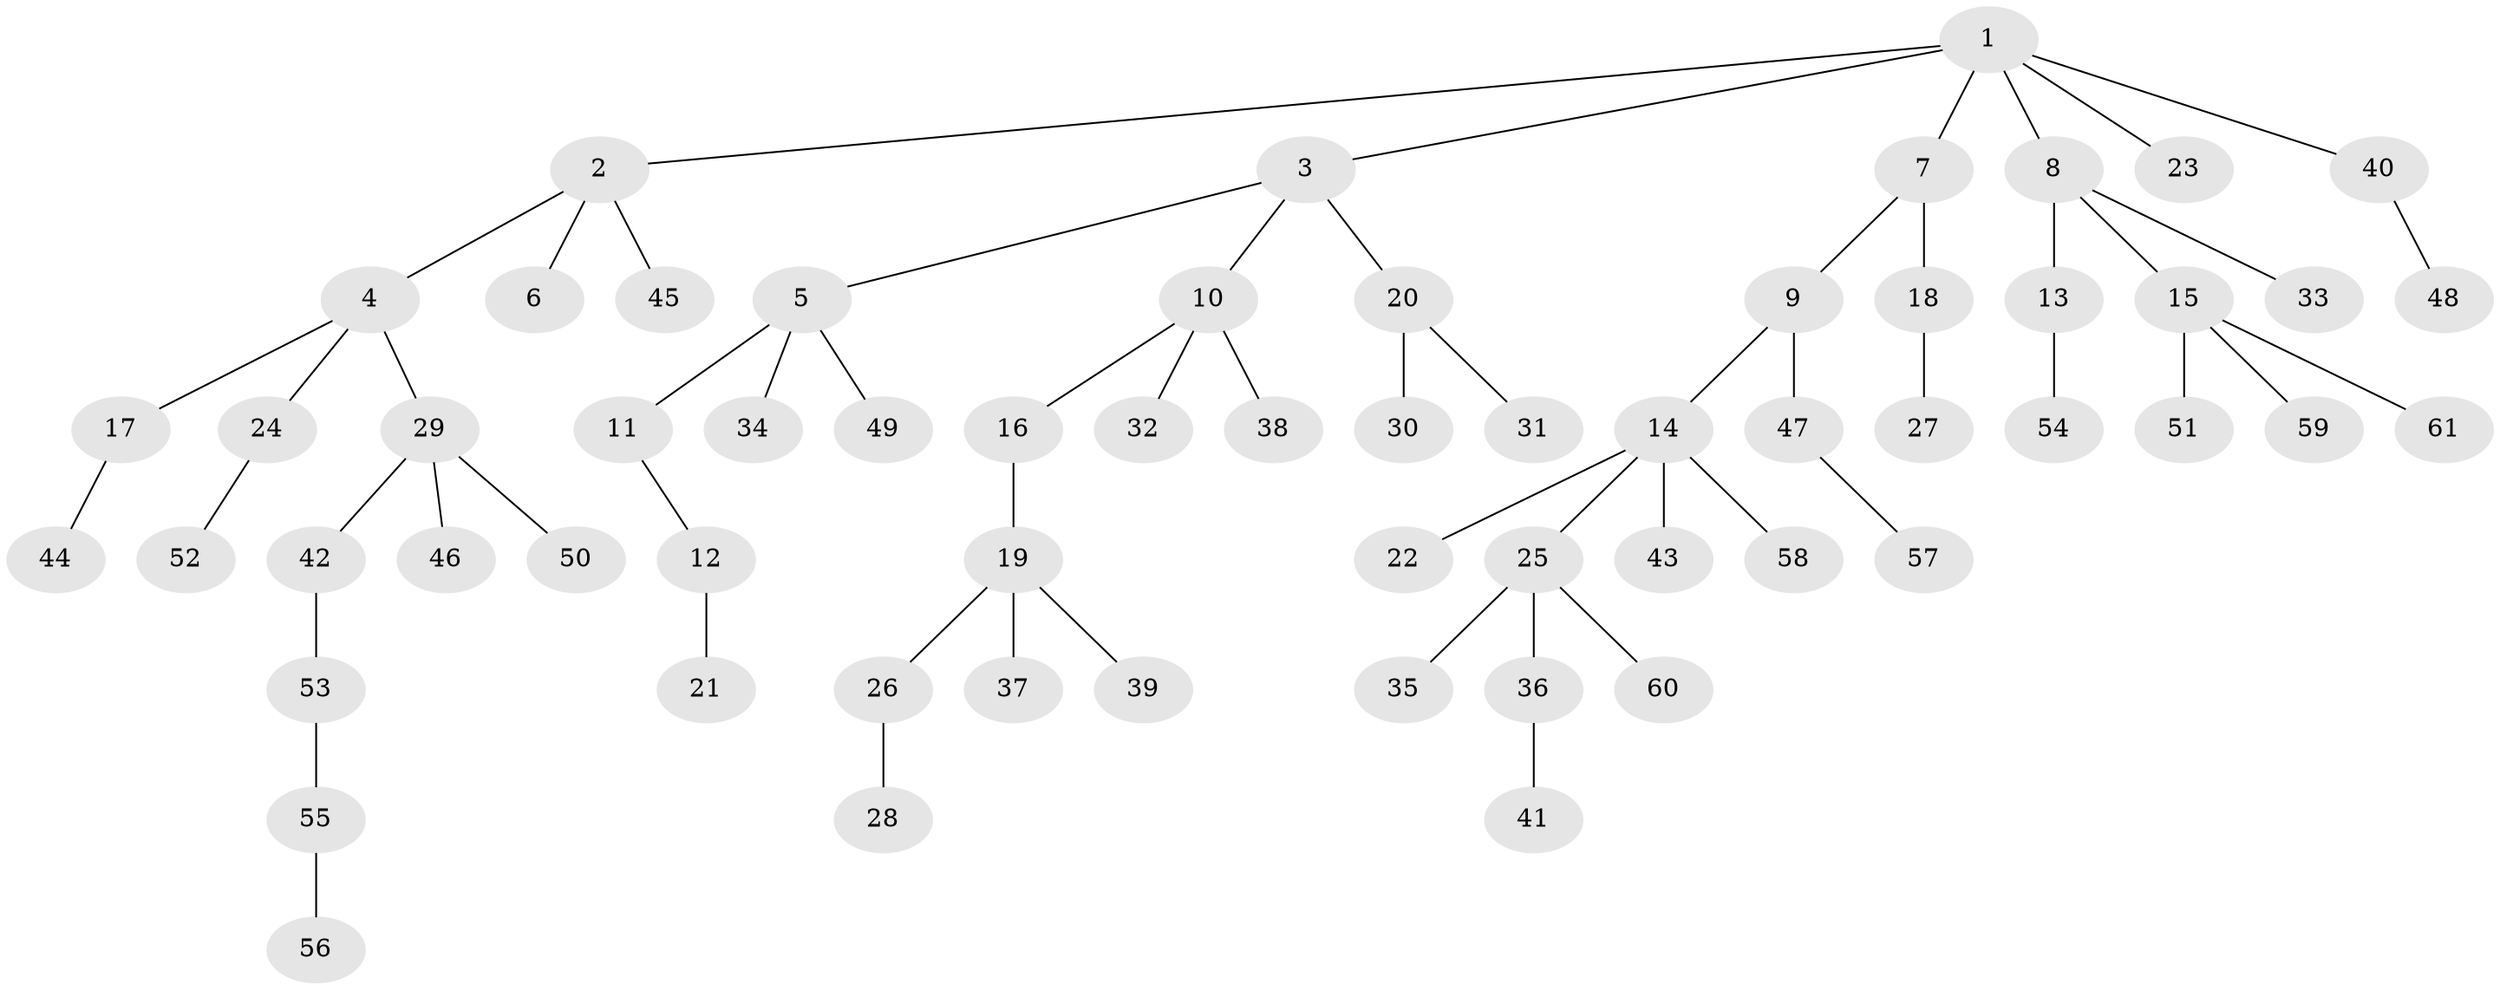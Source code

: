// Generated by graph-tools (version 1.1) at 2025/02/03/09/25 03:02:25]
// undirected, 61 vertices, 60 edges
graph export_dot {
graph [start="1"]
  node [color=gray90,style=filled];
  1;
  2;
  3;
  4;
  5;
  6;
  7;
  8;
  9;
  10;
  11;
  12;
  13;
  14;
  15;
  16;
  17;
  18;
  19;
  20;
  21;
  22;
  23;
  24;
  25;
  26;
  27;
  28;
  29;
  30;
  31;
  32;
  33;
  34;
  35;
  36;
  37;
  38;
  39;
  40;
  41;
  42;
  43;
  44;
  45;
  46;
  47;
  48;
  49;
  50;
  51;
  52;
  53;
  54;
  55;
  56;
  57;
  58;
  59;
  60;
  61;
  1 -- 2;
  1 -- 3;
  1 -- 7;
  1 -- 8;
  1 -- 23;
  1 -- 40;
  2 -- 4;
  2 -- 6;
  2 -- 45;
  3 -- 5;
  3 -- 10;
  3 -- 20;
  4 -- 17;
  4 -- 24;
  4 -- 29;
  5 -- 11;
  5 -- 34;
  5 -- 49;
  7 -- 9;
  7 -- 18;
  8 -- 13;
  8 -- 15;
  8 -- 33;
  9 -- 14;
  9 -- 47;
  10 -- 16;
  10 -- 32;
  10 -- 38;
  11 -- 12;
  12 -- 21;
  13 -- 54;
  14 -- 22;
  14 -- 25;
  14 -- 43;
  14 -- 58;
  15 -- 51;
  15 -- 59;
  15 -- 61;
  16 -- 19;
  17 -- 44;
  18 -- 27;
  19 -- 26;
  19 -- 37;
  19 -- 39;
  20 -- 30;
  20 -- 31;
  24 -- 52;
  25 -- 35;
  25 -- 36;
  25 -- 60;
  26 -- 28;
  29 -- 42;
  29 -- 46;
  29 -- 50;
  36 -- 41;
  40 -- 48;
  42 -- 53;
  47 -- 57;
  53 -- 55;
  55 -- 56;
}
